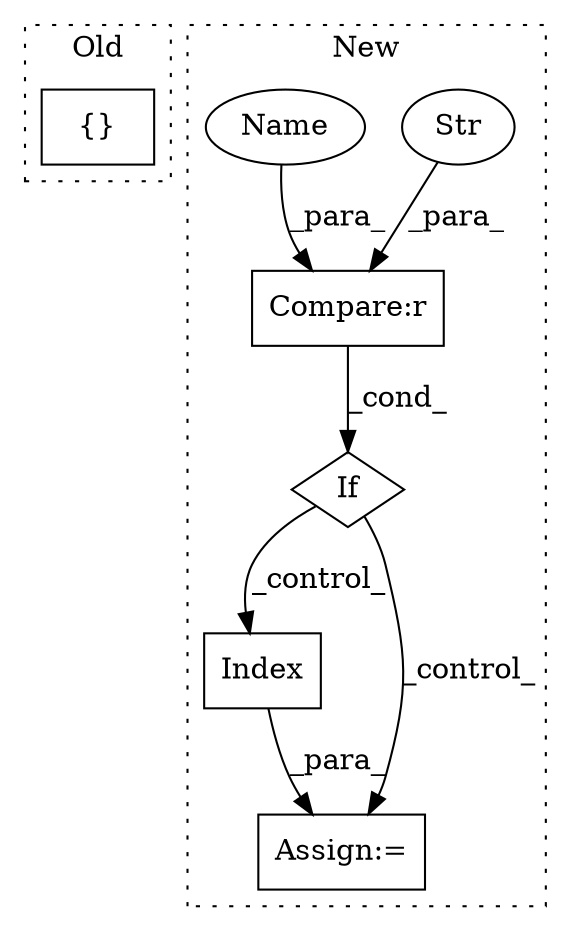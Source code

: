 digraph G {
subgraph cluster0 {
1 [label="{}" a="59" s="922,922" l="2,1" shape="box"];
label = "Old";
style="dotted";
}
subgraph cluster1 {
2 [label="Index" a="46" s="1750,1779" l="16,1" shape="box"];
3 [label="Assign:=" a="68" s="1747" l="3" shape="box"];
4 [label="If" a="96" s="1637" l="0" shape="diamond"];
5 [label="Compare:r" a="40" s="1637" l="20" shape="box"];
6 [label="Str" a="66" s="1642" l="15" shape="ellipse"];
7 [label="Name" a="87" s="1637" l="1" shape="ellipse"];
label = "New";
style="dotted";
}
2 -> 3 [label="_para_"];
4 -> 2 [label="_control_"];
4 -> 3 [label="_control_"];
5 -> 4 [label="_cond_"];
6 -> 5 [label="_para_"];
7 -> 5 [label="_para_"];
}